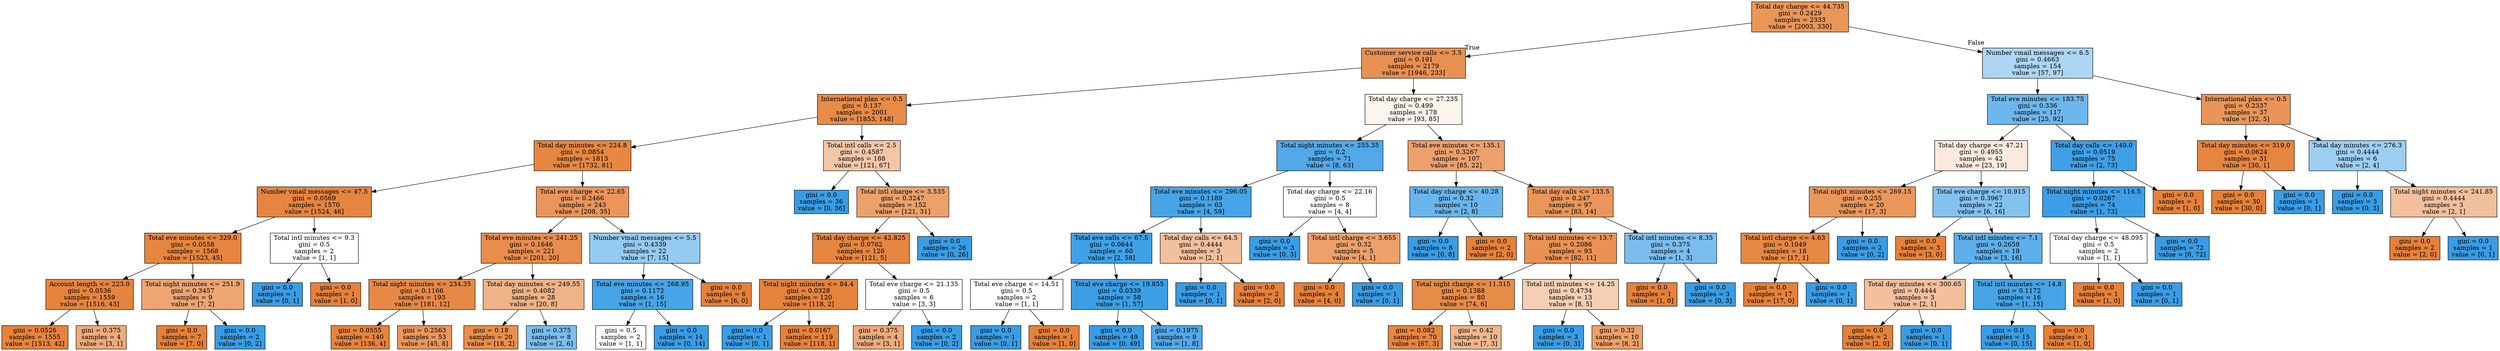 digraph Tree {
node [shape=box, style="filled", color="black"] ;
0 [label="Total day charge <= 44.735\ngini = 0.2429\nsamples = 2333\nvalue = [2003, 330]", fillcolor="#e58139d5"] ;
1 [label="Customer service calls <= 3.5\ngini = 0.191\nsamples = 2179\nvalue = [1946, 233]", fillcolor="#e58139e0"] ;
0 -> 1 [labeldistance=2.5, labelangle=45, headlabel="True"] ;
2 [label="International plan <= 0.5\ngini = 0.137\nsamples = 2001\nvalue = [1853, 148]", fillcolor="#e58139eb"] ;
1 -> 2 ;
3 [label="Total day minutes <= 224.8\ngini = 0.0854\nsamples = 1813\nvalue = [1732, 81]", fillcolor="#e58139f3"] ;
2 -> 3 ;
4 [label="Number vmail messages <= 47.5\ngini = 0.0569\nsamples = 1570\nvalue = [1524, 46]", fillcolor="#e58139f7"] ;
3 -> 4 ;
5 [label="Total eve minutes <= 329.0\ngini = 0.0558\nsamples = 1568\nvalue = [1523, 45]", fillcolor="#e58139f7"] ;
4 -> 5 ;
6 [label="Account length <= 223.0\ngini = 0.0536\nsamples = 1559\nvalue = [1516, 43]", fillcolor="#e58139f8"] ;
5 -> 6 ;
7 [label="gini = 0.0526\nsamples = 1555\nvalue = [1513, 42]", fillcolor="#e58139f8"] ;
6 -> 7 ;
8 [label="gini = 0.375\nsamples = 4\nvalue = [3, 1]", fillcolor="#e58139aa"] ;
6 -> 8 ;
9 [label="Total night minutes <= 251.9\ngini = 0.3457\nsamples = 9\nvalue = [7, 2]", fillcolor="#e58139b6"] ;
5 -> 9 ;
10 [label="gini = 0.0\nsamples = 7\nvalue = [7, 0]", fillcolor="#e58139ff"] ;
9 -> 10 ;
11 [label="gini = 0.0\nsamples = 2\nvalue = [0, 2]", fillcolor="#399de5ff"] ;
9 -> 11 ;
12 [label="Total intl minutes <= 9.3\ngini = 0.5\nsamples = 2\nvalue = [1, 1]", fillcolor="#e5813900"] ;
4 -> 12 ;
13 [label="gini = 0.0\nsamples = 1\nvalue = [0, 1]", fillcolor="#399de5ff"] ;
12 -> 13 ;
14 [label="gini = 0.0\nsamples = 1\nvalue = [1, 0]", fillcolor="#e58139ff"] ;
12 -> 14 ;
15 [label="Total eve charge <= 22.65\ngini = 0.2466\nsamples = 243\nvalue = [208, 35]", fillcolor="#e58139d4"] ;
3 -> 15 ;
16 [label="Total eve minutes <= 241.25\ngini = 0.1646\nsamples = 221\nvalue = [201, 20]", fillcolor="#e58139e6"] ;
15 -> 16 ;
17 [label="Total night minutes <= 234.35\ngini = 0.1166\nsamples = 193\nvalue = [181, 12]", fillcolor="#e58139ee"] ;
16 -> 17 ;
18 [label="gini = 0.0555\nsamples = 140\nvalue = [136, 4]", fillcolor="#e58139f8"] ;
17 -> 18 ;
19 [label="gini = 0.2563\nsamples = 53\nvalue = [45, 8]", fillcolor="#e58139d2"] ;
17 -> 19 ;
20 [label="Total day minutes <= 249.55\ngini = 0.4082\nsamples = 28\nvalue = [20, 8]", fillcolor="#e5813999"] ;
16 -> 20 ;
21 [label="gini = 0.18\nsamples = 20\nvalue = [18, 2]", fillcolor="#e58139e3"] ;
20 -> 21 ;
22 [label="gini = 0.375\nsamples = 8\nvalue = [2, 6]", fillcolor="#399de5aa"] ;
20 -> 22 ;
23 [label="Number vmail messages <= 5.5\ngini = 0.4339\nsamples = 22\nvalue = [7, 15]", fillcolor="#399de588"] ;
15 -> 23 ;
24 [label="Total eve minutes <= 268.95\ngini = 0.1172\nsamples = 16\nvalue = [1, 15]", fillcolor="#399de5ee"] ;
23 -> 24 ;
25 [label="gini = 0.5\nsamples = 2\nvalue = [1, 1]", fillcolor="#e5813900"] ;
24 -> 25 ;
26 [label="gini = 0.0\nsamples = 14\nvalue = [0, 14]", fillcolor="#399de5ff"] ;
24 -> 26 ;
27 [label="gini = 0.0\nsamples = 6\nvalue = [6, 0]", fillcolor="#e58139ff"] ;
23 -> 27 ;
28 [label="Total intl calls <= 2.5\ngini = 0.4587\nsamples = 188\nvalue = [121, 67]", fillcolor="#e5813972"] ;
2 -> 28 ;
29 [label="gini = 0.0\nsamples = 36\nvalue = [0, 36]", fillcolor="#399de5ff"] ;
28 -> 29 ;
30 [label="Total intl charge <= 3.535\ngini = 0.3247\nsamples = 152\nvalue = [121, 31]", fillcolor="#e58139be"] ;
28 -> 30 ;
31 [label="Total day charge <= 42.825\ngini = 0.0762\nsamples = 126\nvalue = [121, 5]", fillcolor="#e58139f4"] ;
30 -> 31 ;
32 [label="Total night minutes <= 84.4\ngini = 0.0328\nsamples = 120\nvalue = [118, 2]", fillcolor="#e58139fb"] ;
31 -> 32 ;
33 [label="gini = 0.0\nsamples = 1\nvalue = [0, 1]", fillcolor="#399de5ff"] ;
32 -> 33 ;
34 [label="gini = 0.0167\nsamples = 119\nvalue = [118, 1]", fillcolor="#e58139fd"] ;
32 -> 34 ;
35 [label="Total eve charge <= 21.135\ngini = 0.5\nsamples = 6\nvalue = [3, 3]", fillcolor="#e5813900"] ;
31 -> 35 ;
36 [label="gini = 0.375\nsamples = 4\nvalue = [3, 1]", fillcolor="#e58139aa"] ;
35 -> 36 ;
37 [label="gini = 0.0\nsamples = 2\nvalue = [0, 2]", fillcolor="#399de5ff"] ;
35 -> 37 ;
38 [label="gini = 0.0\nsamples = 26\nvalue = [0, 26]", fillcolor="#399de5ff"] ;
30 -> 38 ;
39 [label="Total day charge <= 27.235\ngini = 0.499\nsamples = 178\nvalue = [93, 85]", fillcolor="#e5813916"] ;
1 -> 39 ;
40 [label="Total night minutes <= 255.35\ngini = 0.2\nsamples = 71\nvalue = [8, 63]", fillcolor="#399de5df"] ;
39 -> 40 ;
41 [label="Total eve minutes <= 296.05\ngini = 0.1189\nsamples = 63\nvalue = [4, 59]", fillcolor="#399de5ee"] ;
40 -> 41 ;
42 [label="Total eve calls <= 67.5\ngini = 0.0644\nsamples = 60\nvalue = [2, 58]", fillcolor="#399de5f6"] ;
41 -> 42 ;
43 [label="Total eve charge <= 14.51\ngini = 0.5\nsamples = 2\nvalue = [1, 1]", fillcolor="#e5813900"] ;
42 -> 43 ;
44 [label="gini = 0.0\nsamples = 1\nvalue = [0, 1]", fillcolor="#399de5ff"] ;
43 -> 44 ;
45 [label="gini = 0.0\nsamples = 1\nvalue = [1, 0]", fillcolor="#e58139ff"] ;
43 -> 45 ;
46 [label="Total eve charge <= 19.855\ngini = 0.0339\nsamples = 58\nvalue = [1, 57]", fillcolor="#399de5fb"] ;
42 -> 46 ;
47 [label="gini = 0.0\nsamples = 49\nvalue = [0, 49]", fillcolor="#399de5ff"] ;
46 -> 47 ;
48 [label="gini = 0.1975\nsamples = 9\nvalue = [1, 8]", fillcolor="#399de5df"] ;
46 -> 48 ;
49 [label="Total day calls <= 64.5\ngini = 0.4444\nsamples = 3\nvalue = [2, 1]", fillcolor="#e581397f"] ;
41 -> 49 ;
50 [label="gini = 0.0\nsamples = 1\nvalue = [0, 1]", fillcolor="#399de5ff"] ;
49 -> 50 ;
51 [label="gini = 0.0\nsamples = 2\nvalue = [2, 0]", fillcolor="#e58139ff"] ;
49 -> 51 ;
52 [label="Total day charge <= 22.16\ngini = 0.5\nsamples = 8\nvalue = [4, 4]", fillcolor="#e5813900"] ;
40 -> 52 ;
53 [label="gini = 0.0\nsamples = 3\nvalue = [0, 3]", fillcolor="#399de5ff"] ;
52 -> 53 ;
54 [label="Total intl charge <= 3.655\ngini = 0.32\nsamples = 5\nvalue = [4, 1]", fillcolor="#e58139bf"] ;
52 -> 54 ;
55 [label="gini = 0.0\nsamples = 4\nvalue = [4, 0]", fillcolor="#e58139ff"] ;
54 -> 55 ;
56 [label="gini = 0.0\nsamples = 1\nvalue = [0, 1]", fillcolor="#399de5ff"] ;
54 -> 56 ;
57 [label="Total eve minutes <= 135.1\ngini = 0.3267\nsamples = 107\nvalue = [85, 22]", fillcolor="#e58139bd"] ;
39 -> 57 ;
58 [label="Total day charge <= 40.28\ngini = 0.32\nsamples = 10\nvalue = [2, 8]", fillcolor="#399de5bf"] ;
57 -> 58 ;
59 [label="gini = 0.0\nsamples = 8\nvalue = [0, 8]", fillcolor="#399de5ff"] ;
58 -> 59 ;
60 [label="gini = 0.0\nsamples = 2\nvalue = [2, 0]", fillcolor="#e58139ff"] ;
58 -> 60 ;
61 [label="Total day calls <= 133.5\ngini = 0.247\nsamples = 97\nvalue = [83, 14]", fillcolor="#e58139d4"] ;
57 -> 61 ;
62 [label="Total intl minutes <= 13.7\ngini = 0.2086\nsamples = 93\nvalue = [82, 11]", fillcolor="#e58139dd"] ;
61 -> 62 ;
63 [label="Total night charge <= 11.315\ngini = 0.1388\nsamples = 80\nvalue = [74, 6]", fillcolor="#e58139ea"] ;
62 -> 63 ;
64 [label="gini = 0.082\nsamples = 70\nvalue = [67, 3]", fillcolor="#e58139f4"] ;
63 -> 64 ;
65 [label="gini = 0.42\nsamples = 10\nvalue = [7, 3]", fillcolor="#e5813992"] ;
63 -> 65 ;
66 [label="Total intl minutes <= 14.25\ngini = 0.4734\nsamples = 13\nvalue = [8, 5]", fillcolor="#e5813960"] ;
62 -> 66 ;
67 [label="gini = 0.0\nsamples = 3\nvalue = [0, 3]", fillcolor="#399de5ff"] ;
66 -> 67 ;
68 [label="gini = 0.32\nsamples = 10\nvalue = [8, 2]", fillcolor="#e58139bf"] ;
66 -> 68 ;
69 [label="Total intl minutes <= 8.35\ngini = 0.375\nsamples = 4\nvalue = [1, 3]", fillcolor="#399de5aa"] ;
61 -> 69 ;
70 [label="gini = 0.0\nsamples = 1\nvalue = [1, 0]", fillcolor="#e58139ff"] ;
69 -> 70 ;
71 [label="gini = 0.0\nsamples = 3\nvalue = [0, 3]", fillcolor="#399de5ff"] ;
69 -> 71 ;
72 [label="Number vmail messages <= 6.5\ngini = 0.4663\nsamples = 154\nvalue = [57, 97]", fillcolor="#399de569"] ;
0 -> 72 [labeldistance=2.5, labelangle=-45, headlabel="False"] ;
73 [label="Total eve minutes <= 183.75\ngini = 0.336\nsamples = 117\nvalue = [25, 92]", fillcolor="#399de5ba"] ;
72 -> 73 ;
74 [label="Total day charge <= 47.21\ngini = 0.4955\nsamples = 42\nvalue = [23, 19]", fillcolor="#e581392c"] ;
73 -> 74 ;
75 [label="Total night minutes <= 269.15\ngini = 0.255\nsamples = 20\nvalue = [17, 3]", fillcolor="#e58139d2"] ;
74 -> 75 ;
76 [label="Total intl charge <= 4.63\ngini = 0.1049\nsamples = 18\nvalue = [17, 1]", fillcolor="#e58139f0"] ;
75 -> 76 ;
77 [label="gini = 0.0\nsamples = 17\nvalue = [17, 0]", fillcolor="#e58139ff"] ;
76 -> 77 ;
78 [label="gini = 0.0\nsamples = 1\nvalue = [0, 1]", fillcolor="#399de5ff"] ;
76 -> 78 ;
79 [label="gini = 0.0\nsamples = 2\nvalue = [0, 2]", fillcolor="#399de5ff"] ;
75 -> 79 ;
80 [label="Total eve charge <= 10.915\ngini = 0.3967\nsamples = 22\nvalue = [6, 16]", fillcolor="#399de59f"] ;
74 -> 80 ;
81 [label="gini = 0.0\nsamples = 3\nvalue = [3, 0]", fillcolor="#e58139ff"] ;
80 -> 81 ;
82 [label="Total intl minutes <= 7.1\ngini = 0.2659\nsamples = 19\nvalue = [3, 16]", fillcolor="#399de5cf"] ;
80 -> 82 ;
83 [label="Total day minutes <= 300.65\ngini = 0.4444\nsamples = 3\nvalue = [2, 1]", fillcolor="#e581397f"] ;
82 -> 83 ;
84 [label="gini = 0.0\nsamples = 2\nvalue = [2, 0]", fillcolor="#e58139ff"] ;
83 -> 84 ;
85 [label="gini = 0.0\nsamples = 1\nvalue = [0, 1]", fillcolor="#399de5ff"] ;
83 -> 85 ;
86 [label="Total intl minutes <= 14.8\ngini = 0.1172\nsamples = 16\nvalue = [1, 15]", fillcolor="#399de5ee"] ;
82 -> 86 ;
87 [label="gini = 0.0\nsamples = 15\nvalue = [0, 15]", fillcolor="#399de5ff"] ;
86 -> 87 ;
88 [label="gini = 0.0\nsamples = 1\nvalue = [1, 0]", fillcolor="#e58139ff"] ;
86 -> 88 ;
89 [label="Total day calls <= 149.0\ngini = 0.0519\nsamples = 75\nvalue = [2, 73]", fillcolor="#399de5f8"] ;
73 -> 89 ;
90 [label="Total night minutes <= 114.5\ngini = 0.0267\nsamples = 74\nvalue = [1, 73]", fillcolor="#399de5fc"] ;
89 -> 90 ;
91 [label="Total day charge <= 48.095\ngini = 0.5\nsamples = 2\nvalue = [1, 1]", fillcolor="#e5813900"] ;
90 -> 91 ;
92 [label="gini = 0.0\nsamples = 1\nvalue = [1, 0]", fillcolor="#e58139ff"] ;
91 -> 92 ;
93 [label="gini = 0.0\nsamples = 1\nvalue = [0, 1]", fillcolor="#399de5ff"] ;
91 -> 93 ;
94 [label="gini = 0.0\nsamples = 72\nvalue = [0, 72]", fillcolor="#399de5ff"] ;
90 -> 94 ;
95 [label="gini = 0.0\nsamples = 1\nvalue = [1, 0]", fillcolor="#e58139ff"] ;
89 -> 95 ;
96 [label="International plan <= 0.5\ngini = 0.2337\nsamples = 37\nvalue = [32, 5]", fillcolor="#e58139d7"] ;
72 -> 96 ;
97 [label="Total day minutes <= 319.0\ngini = 0.0624\nsamples = 31\nvalue = [30, 1]", fillcolor="#e58139f6"] ;
96 -> 97 ;
98 [label="gini = 0.0\nsamples = 30\nvalue = [30, 0]", fillcolor="#e58139ff"] ;
97 -> 98 ;
99 [label="gini = 0.0\nsamples = 1\nvalue = [0, 1]", fillcolor="#399de5ff"] ;
97 -> 99 ;
100 [label="Total day minutes <= 276.3\ngini = 0.4444\nsamples = 6\nvalue = [2, 4]", fillcolor="#399de57f"] ;
96 -> 100 ;
101 [label="gini = 0.0\nsamples = 3\nvalue = [0, 3]", fillcolor="#399de5ff"] ;
100 -> 101 ;
102 [label="Total night minutes <= 241.85\ngini = 0.4444\nsamples = 3\nvalue = [2, 1]", fillcolor="#e581397f"] ;
100 -> 102 ;
103 [label="gini = 0.0\nsamples = 2\nvalue = [2, 0]", fillcolor="#e58139ff"] ;
102 -> 103 ;
104 [label="gini = 0.0\nsamples = 1\nvalue = [0, 1]", fillcolor="#399de5ff"] ;
102 -> 104 ;
}